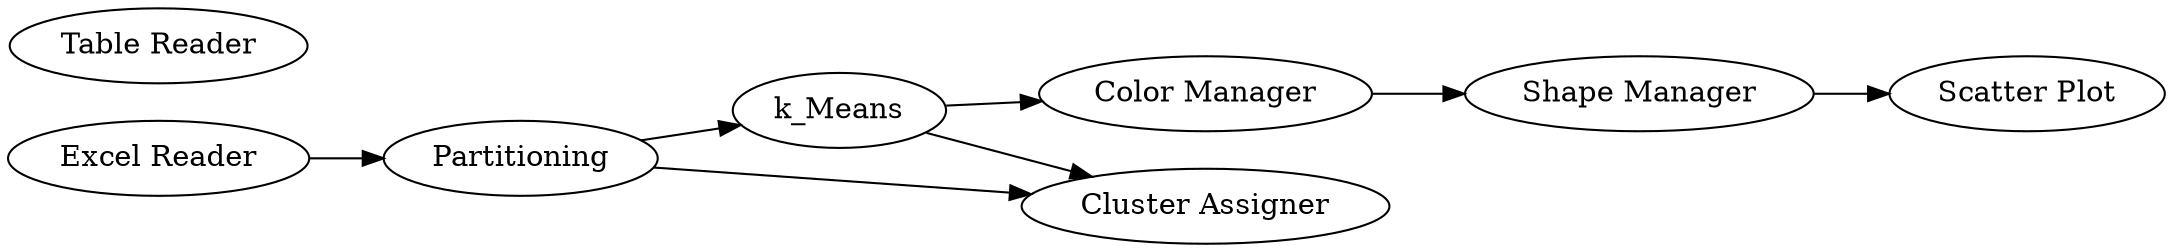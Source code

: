 digraph {
	2 [label=k_Means]
	3 [label="Color Manager"]
	4 [label="Shape Manager"]
	5 [label="Scatter Plot"]
	6 [label=Partitioning]
	7 [label="Cluster Assigner"]
	8 [label="Table Reader"]
	9 [label="Excel Reader"]
	2 -> 3
	2 -> 7
	3 -> 4
	4 -> 5
	6 -> 7
	6 -> 2
	9 -> 6
	rankdir=LR
}
